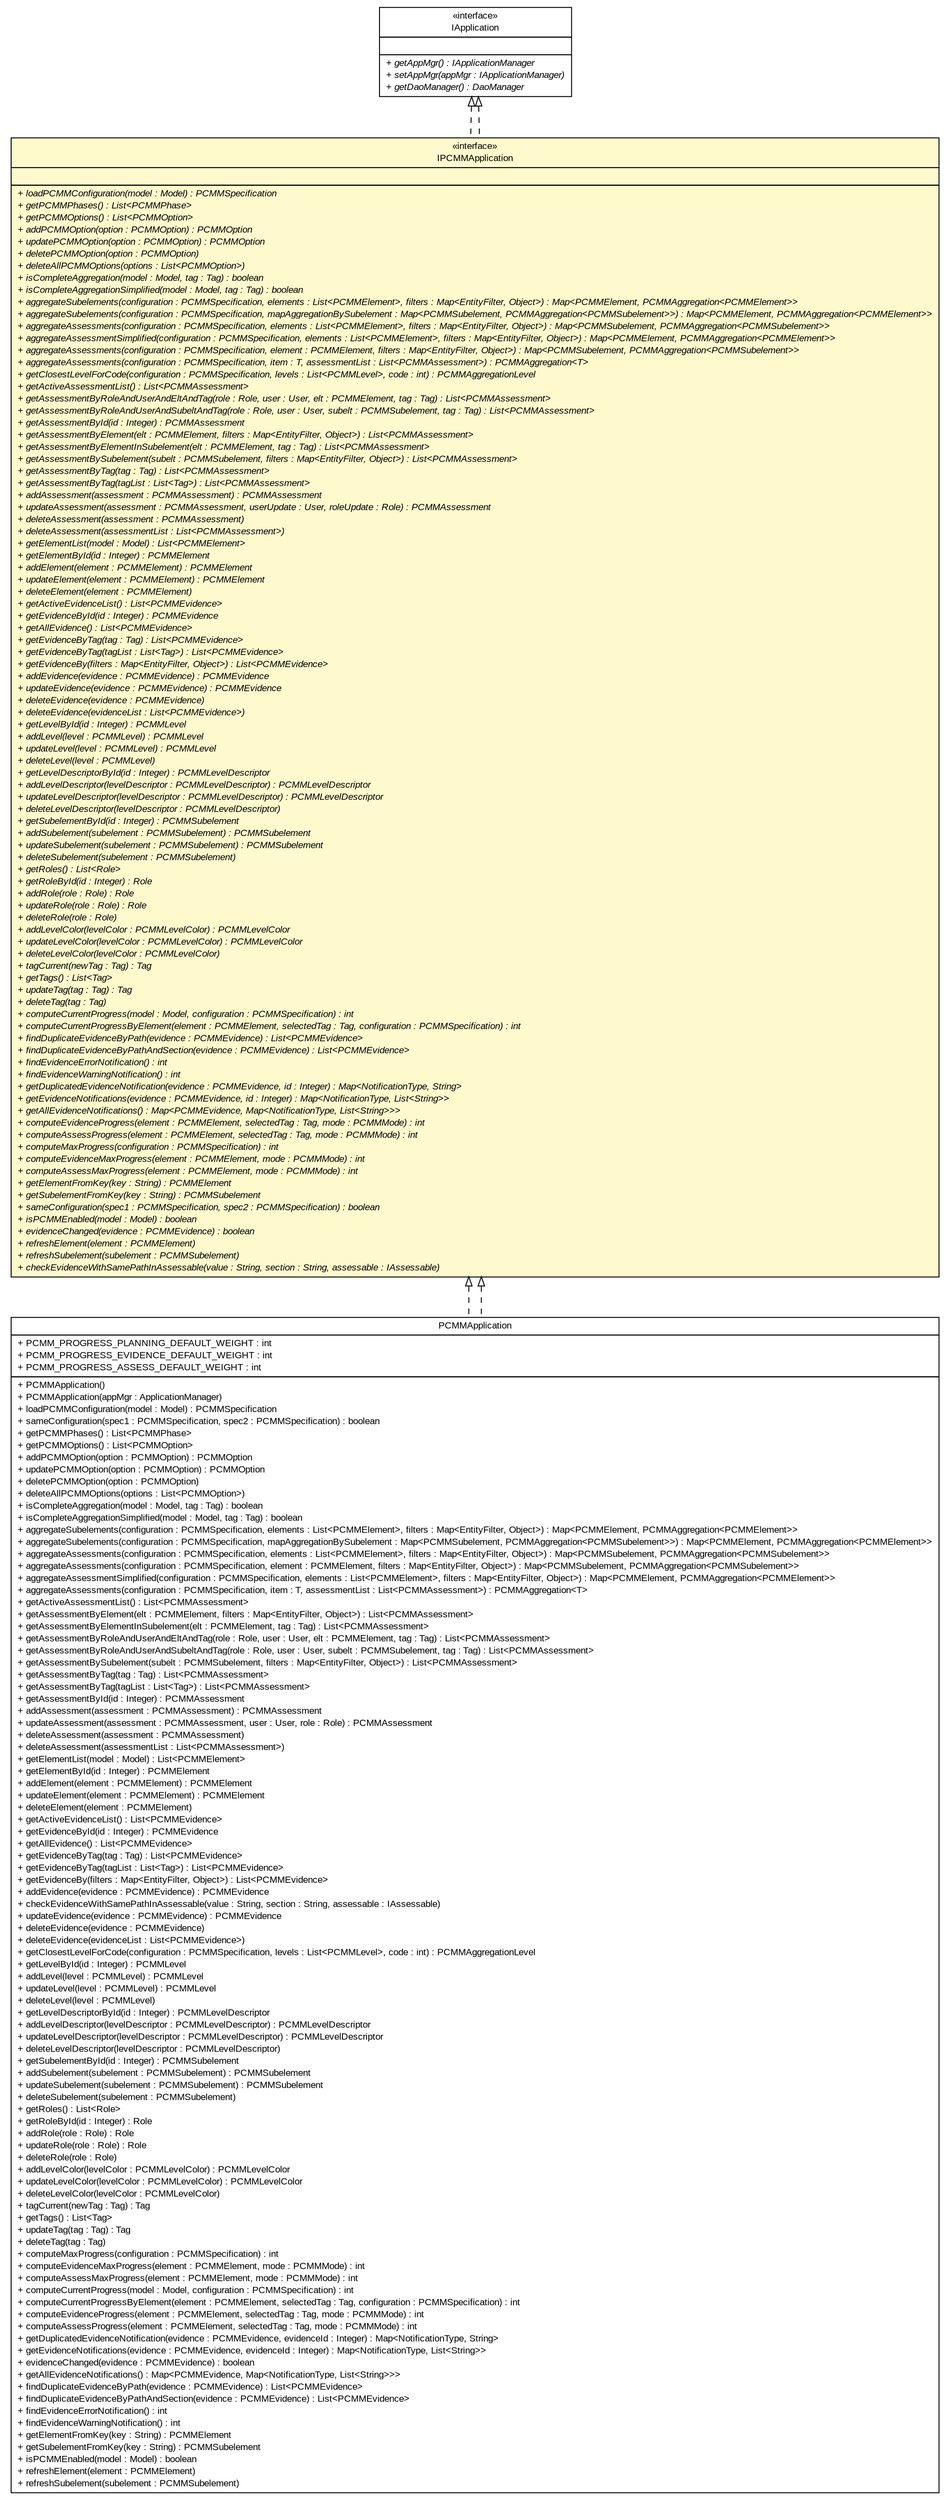 #!/usr/local/bin/dot
#
# Class diagram 
# Generated by UMLGraph version R5_6-24-gf6e263 (http://www.umlgraph.org/)
#

digraph G {
	edge [fontname="arial",fontsize=10,labelfontname="arial",labelfontsize=10];
	node [fontname="arial",fontsize=10,shape=plaintext];
	nodesep=0.25;
	ranksep=0.5;
	// gov.sandia.cf.application.IApplication
	c169462 [label=<<table title="gov.sandia.cf.application.IApplication" border="0" cellborder="1" cellspacing="0" cellpadding="2" port="p" href="./IApplication.html">
		<tr><td><table border="0" cellspacing="0" cellpadding="1">
<tr><td align="center" balign="center"> &#171;interface&#187; </td></tr>
<tr><td align="center" balign="center"> IApplication </td></tr>
		</table></td></tr>
		<tr><td><table border="0" cellspacing="0" cellpadding="1">
<tr><td align="left" balign="left">  </td></tr>
		</table></td></tr>
		<tr><td><table border="0" cellspacing="0" cellpadding="1">
<tr><td align="left" balign="left"><font face="arial italic" point-size="10.0"> + getAppMgr() : IApplicationManager </font></td></tr>
<tr><td align="left" balign="left"><font face="arial italic" point-size="10.0"> + setAppMgr(appMgr : IApplicationManager) </font></td></tr>
<tr><td align="left" balign="left"><font face="arial italic" point-size="10.0"> + getDaoManager() : DaoManager </font></td></tr>
		</table></td></tr>
		</table>>, URL="./IApplication.html", fontname="arial", fontcolor="black", fontsize=10.0];
	// gov.sandia.cf.application.impl.PCMMApplication
	c169490 [label=<<table title="gov.sandia.cf.application.impl.PCMMApplication" border="0" cellborder="1" cellspacing="0" cellpadding="2" port="p" href="./impl/PCMMApplication.html">
		<tr><td><table border="0" cellspacing="0" cellpadding="1">
<tr><td align="center" balign="center"> PCMMApplication </td></tr>
		</table></td></tr>
		<tr><td><table border="0" cellspacing="0" cellpadding="1">
<tr><td align="left" balign="left"> + PCMM_PROGRESS_PLANNING_DEFAULT_WEIGHT : int </td></tr>
<tr><td align="left" balign="left"> + PCMM_PROGRESS_EVIDENCE_DEFAULT_WEIGHT : int </td></tr>
<tr><td align="left" balign="left"> + PCMM_PROGRESS_ASSESS_DEFAULT_WEIGHT : int </td></tr>
		</table></td></tr>
		<tr><td><table border="0" cellspacing="0" cellpadding="1">
<tr><td align="left" balign="left"> + PCMMApplication() </td></tr>
<tr><td align="left" balign="left"> + PCMMApplication(appMgr : ApplicationManager) </td></tr>
<tr><td align="left" balign="left"> + loadPCMMConfiguration(model : Model) : PCMMSpecification </td></tr>
<tr><td align="left" balign="left"> + sameConfiguration(spec1 : PCMMSpecification, spec2 : PCMMSpecification) : boolean </td></tr>
<tr><td align="left" balign="left"> + getPCMMPhases() : List&lt;PCMMPhase&gt; </td></tr>
<tr><td align="left" balign="left"> + getPCMMOptions() : List&lt;PCMMOption&gt; </td></tr>
<tr><td align="left" balign="left"> + addPCMMOption(option : PCMMOption) : PCMMOption </td></tr>
<tr><td align="left" balign="left"> + updatePCMMOption(option : PCMMOption) : PCMMOption </td></tr>
<tr><td align="left" balign="left"> + deletePCMMOption(option : PCMMOption) </td></tr>
<tr><td align="left" balign="left"> + deleteAllPCMMOptions(options : List&lt;PCMMOption&gt;) </td></tr>
<tr><td align="left" balign="left"> + isCompleteAggregation(model : Model, tag : Tag) : boolean </td></tr>
<tr><td align="left" balign="left"> + isCompleteAggregationSimplified(model : Model, tag : Tag) : boolean </td></tr>
<tr><td align="left" balign="left"> + aggregateSubelements(configuration : PCMMSpecification, elements : List&lt;PCMMElement&gt;, filters : Map&lt;EntityFilter, Object&gt;) : Map&lt;PCMMElement, PCMMAggregation&lt;PCMMElement&gt;&gt; </td></tr>
<tr><td align="left" balign="left"> + aggregateSubelements(configuration : PCMMSpecification, mapAggregationBySubelement : Map&lt;PCMMSubelement, PCMMAggregation&lt;PCMMSubelement&gt;&gt;) : Map&lt;PCMMElement, PCMMAggregation&lt;PCMMElement&gt;&gt; </td></tr>
<tr><td align="left" balign="left"> + aggregateAssessments(configuration : PCMMSpecification, elements : List&lt;PCMMElement&gt;, filters : Map&lt;EntityFilter, Object&gt;) : Map&lt;PCMMSubelement, PCMMAggregation&lt;PCMMSubelement&gt;&gt; </td></tr>
<tr><td align="left" balign="left"> + aggregateAssessments(configuration : PCMMSpecification, element : PCMMElement, filters : Map&lt;EntityFilter, Object&gt;) : Map&lt;PCMMSubelement, PCMMAggregation&lt;PCMMSubelement&gt;&gt; </td></tr>
<tr><td align="left" balign="left"> + aggregateAssessmentSimplified(configuration : PCMMSpecification, elements : List&lt;PCMMElement&gt;, filters : Map&lt;EntityFilter, Object&gt;) : Map&lt;PCMMElement, PCMMAggregation&lt;PCMMElement&gt;&gt; </td></tr>
<tr><td align="left" balign="left"> + aggregateAssessments(configuration : PCMMSpecification, item : T, assessmentList : List&lt;PCMMAssessment&gt;) : PCMMAggregation&lt;T&gt; </td></tr>
<tr><td align="left" balign="left"> + getActiveAssessmentList() : List&lt;PCMMAssessment&gt; </td></tr>
<tr><td align="left" balign="left"> + getAssessmentByElement(elt : PCMMElement, filters : Map&lt;EntityFilter, Object&gt;) : List&lt;PCMMAssessment&gt; </td></tr>
<tr><td align="left" balign="left"> + getAssessmentByElementInSubelement(elt : PCMMElement, tag : Tag) : List&lt;PCMMAssessment&gt; </td></tr>
<tr><td align="left" balign="left"> + getAssessmentByRoleAndUserAndEltAndTag(role : Role, user : User, elt : PCMMElement, tag : Tag) : List&lt;PCMMAssessment&gt; </td></tr>
<tr><td align="left" balign="left"> + getAssessmentByRoleAndUserAndSubeltAndTag(role : Role, user : User, subelt : PCMMSubelement, tag : Tag) : List&lt;PCMMAssessment&gt; </td></tr>
<tr><td align="left" balign="left"> + getAssessmentBySubelement(subelt : PCMMSubelement, filters : Map&lt;EntityFilter, Object&gt;) : List&lt;PCMMAssessment&gt; </td></tr>
<tr><td align="left" balign="left"> + getAssessmentByTag(tag : Tag) : List&lt;PCMMAssessment&gt; </td></tr>
<tr><td align="left" balign="left"> + getAssessmentByTag(tagList : List&lt;Tag&gt;) : List&lt;PCMMAssessment&gt; </td></tr>
<tr><td align="left" balign="left"> + getAssessmentById(id : Integer) : PCMMAssessment </td></tr>
<tr><td align="left" balign="left"> + addAssessment(assessment : PCMMAssessment) : PCMMAssessment </td></tr>
<tr><td align="left" balign="left"> + updateAssessment(assessment : PCMMAssessment, user : User, role : Role) : PCMMAssessment </td></tr>
<tr><td align="left" balign="left"> + deleteAssessment(assessment : PCMMAssessment) </td></tr>
<tr><td align="left" balign="left"> + deleteAssessment(assessmentList : List&lt;PCMMAssessment&gt;) </td></tr>
<tr><td align="left" balign="left"> + getElementList(model : Model) : List&lt;PCMMElement&gt; </td></tr>
<tr><td align="left" balign="left"> + getElementById(id : Integer) : PCMMElement </td></tr>
<tr><td align="left" balign="left"> + addElement(element : PCMMElement) : PCMMElement </td></tr>
<tr><td align="left" balign="left"> + updateElement(element : PCMMElement) : PCMMElement </td></tr>
<tr><td align="left" balign="left"> + deleteElement(element : PCMMElement) </td></tr>
<tr><td align="left" balign="left"> + getActiveEvidenceList() : List&lt;PCMMEvidence&gt; </td></tr>
<tr><td align="left" balign="left"> + getEvidenceById(id : Integer) : PCMMEvidence </td></tr>
<tr><td align="left" balign="left"> + getAllEvidence() : List&lt;PCMMEvidence&gt; </td></tr>
<tr><td align="left" balign="left"> + getEvidenceByTag(tag : Tag) : List&lt;PCMMEvidence&gt; </td></tr>
<tr><td align="left" balign="left"> + getEvidenceByTag(tagList : List&lt;Tag&gt;) : List&lt;PCMMEvidence&gt; </td></tr>
<tr><td align="left" balign="left"> + getEvidenceBy(filters : Map&lt;EntityFilter, Object&gt;) : List&lt;PCMMEvidence&gt; </td></tr>
<tr><td align="left" balign="left"> + addEvidence(evidence : PCMMEvidence) : PCMMEvidence </td></tr>
<tr><td align="left" balign="left"> + checkEvidenceWithSamePathInAssessable(value : String, section : String, assessable : IAssessable) </td></tr>
<tr><td align="left" balign="left"> + updateEvidence(evidence : PCMMEvidence) : PCMMEvidence </td></tr>
<tr><td align="left" balign="left"> + deleteEvidence(evidence : PCMMEvidence) </td></tr>
<tr><td align="left" balign="left"> + deleteEvidence(evidenceList : List&lt;PCMMEvidence&gt;) </td></tr>
<tr><td align="left" balign="left"> + getClosestLevelForCode(configuration : PCMMSpecification, levels : List&lt;PCMMLevel&gt;, code : int) : PCMMAggregationLevel </td></tr>
<tr><td align="left" balign="left"> + getLevelById(id : Integer) : PCMMLevel </td></tr>
<tr><td align="left" balign="left"> + addLevel(level : PCMMLevel) : PCMMLevel </td></tr>
<tr><td align="left" balign="left"> + updateLevel(level : PCMMLevel) : PCMMLevel </td></tr>
<tr><td align="left" balign="left"> + deleteLevel(level : PCMMLevel) </td></tr>
<tr><td align="left" balign="left"> + getLevelDescriptorById(id : Integer) : PCMMLevelDescriptor </td></tr>
<tr><td align="left" balign="left"> + addLevelDescriptor(levelDescriptor : PCMMLevelDescriptor) : PCMMLevelDescriptor </td></tr>
<tr><td align="left" balign="left"> + updateLevelDescriptor(levelDescriptor : PCMMLevelDescriptor) : PCMMLevelDescriptor </td></tr>
<tr><td align="left" balign="left"> + deleteLevelDescriptor(levelDescriptor : PCMMLevelDescriptor) </td></tr>
<tr><td align="left" balign="left"> + getSubelementById(id : Integer) : PCMMSubelement </td></tr>
<tr><td align="left" balign="left"> + addSubelement(subelement : PCMMSubelement) : PCMMSubelement </td></tr>
<tr><td align="left" balign="left"> + updateSubelement(subelement : PCMMSubelement) : PCMMSubelement </td></tr>
<tr><td align="left" balign="left"> + deleteSubelement(subelement : PCMMSubelement) </td></tr>
<tr><td align="left" balign="left"> + getRoles() : List&lt;Role&gt; </td></tr>
<tr><td align="left" balign="left"> + getRoleById(id : Integer) : Role </td></tr>
<tr><td align="left" balign="left"> + addRole(role : Role) : Role </td></tr>
<tr><td align="left" balign="left"> + updateRole(role : Role) : Role </td></tr>
<tr><td align="left" balign="left"> + deleteRole(role : Role) </td></tr>
<tr><td align="left" balign="left"> + addLevelColor(levelColor : PCMMLevelColor) : PCMMLevelColor </td></tr>
<tr><td align="left" balign="left"> + updateLevelColor(levelColor : PCMMLevelColor) : PCMMLevelColor </td></tr>
<tr><td align="left" balign="left"> + deleteLevelColor(levelColor : PCMMLevelColor) </td></tr>
<tr><td align="left" balign="left"> + tagCurrent(newTag : Tag) : Tag </td></tr>
<tr><td align="left" balign="left"> + getTags() : List&lt;Tag&gt; </td></tr>
<tr><td align="left" balign="left"> + updateTag(tag : Tag) : Tag </td></tr>
<tr><td align="left" balign="left"> + deleteTag(tag : Tag) </td></tr>
<tr><td align="left" balign="left"> + computeMaxProgress(configuration : PCMMSpecification) : int </td></tr>
<tr><td align="left" balign="left"> + computeEvidenceMaxProgress(element : PCMMElement, mode : PCMMMode) : int </td></tr>
<tr><td align="left" balign="left"> + computeAssessMaxProgress(element : PCMMElement, mode : PCMMMode) : int </td></tr>
<tr><td align="left" balign="left"> + computeCurrentProgress(model : Model, configuration : PCMMSpecification) : int </td></tr>
<tr><td align="left" balign="left"> + computeCurrentProgressByElement(element : PCMMElement, selectedTag : Tag, configuration : PCMMSpecification) : int </td></tr>
<tr><td align="left" balign="left"> + computeEvidenceProgress(element : PCMMElement, selectedTag : Tag, mode : PCMMMode) : int </td></tr>
<tr><td align="left" balign="left"> + computeAssessProgress(element : PCMMElement, selectedTag : Tag, mode : PCMMMode) : int </td></tr>
<tr><td align="left" balign="left"> + getDuplicatedEvidenceNotification(evidence : PCMMEvidence, evidenceId : Integer) : Map&lt;NotificationType, String&gt; </td></tr>
<tr><td align="left" balign="left"> + getEvidenceNotifications(evidence : PCMMEvidence, evidenceId : Integer) : Map&lt;NotificationType, List&lt;String&gt;&gt; </td></tr>
<tr><td align="left" balign="left"> + evidenceChanged(evidence : PCMMEvidence) : boolean </td></tr>
<tr><td align="left" balign="left"> + getAllEvidenceNotifications() : Map&lt;PCMMEvidence, Map&lt;NotificationType, List&lt;String&gt;&gt;&gt; </td></tr>
<tr><td align="left" balign="left"> + findDuplicateEvidenceByPath(evidence : PCMMEvidence) : List&lt;PCMMEvidence&gt; </td></tr>
<tr><td align="left" balign="left"> + findDuplicateEvidenceByPathAndSection(evidence : PCMMEvidence) : List&lt;PCMMEvidence&gt; </td></tr>
<tr><td align="left" balign="left"> + findEvidenceErrorNotification() : int </td></tr>
<tr><td align="left" balign="left"> + findEvidenceWarningNotification() : int </td></tr>
<tr><td align="left" balign="left"> + getElementFromKey(key : String) : PCMMElement </td></tr>
<tr><td align="left" balign="left"> + getSubelementFromKey(key : String) : PCMMSubelement </td></tr>
<tr><td align="left" balign="left"> + isPCMMEnabled(model : Model) : boolean </td></tr>
<tr><td align="left" balign="left"> + refreshElement(element : PCMMElement) </td></tr>
<tr><td align="left" balign="left"> + refreshSubelement(subelement : PCMMSubelement) </td></tr>
		</table></td></tr>
		</table>>, URL="./impl/PCMMApplication.html", fontname="arial", fontcolor="black", fontsize=10.0];
	// gov.sandia.cf.application.IPCMMApplication
	c169502 [label=<<table title="gov.sandia.cf.application.IPCMMApplication" border="0" cellborder="1" cellspacing="0" cellpadding="2" port="p" bgcolor="lemonChiffon" href="./IPCMMApplication.html">
		<tr><td><table border="0" cellspacing="0" cellpadding="1">
<tr><td align="center" balign="center"> &#171;interface&#187; </td></tr>
<tr><td align="center" balign="center"> IPCMMApplication </td></tr>
		</table></td></tr>
		<tr><td><table border="0" cellspacing="0" cellpadding="1">
<tr><td align="left" balign="left">  </td></tr>
		</table></td></tr>
		<tr><td><table border="0" cellspacing="0" cellpadding="1">
<tr><td align="left" balign="left"><font face="arial italic" point-size="10.0"> + loadPCMMConfiguration(model : Model) : PCMMSpecification </font></td></tr>
<tr><td align="left" balign="left"><font face="arial italic" point-size="10.0"> + getPCMMPhases() : List&lt;PCMMPhase&gt; </font></td></tr>
<tr><td align="left" balign="left"><font face="arial italic" point-size="10.0"> + getPCMMOptions() : List&lt;PCMMOption&gt; </font></td></tr>
<tr><td align="left" balign="left"><font face="arial italic" point-size="10.0"> + addPCMMOption(option : PCMMOption) : PCMMOption </font></td></tr>
<tr><td align="left" balign="left"><font face="arial italic" point-size="10.0"> + updatePCMMOption(option : PCMMOption) : PCMMOption </font></td></tr>
<tr><td align="left" balign="left"><font face="arial italic" point-size="10.0"> + deletePCMMOption(option : PCMMOption) </font></td></tr>
<tr><td align="left" balign="left"><font face="arial italic" point-size="10.0"> + deleteAllPCMMOptions(options : List&lt;PCMMOption&gt;) </font></td></tr>
<tr><td align="left" balign="left"><font face="arial italic" point-size="10.0"> + isCompleteAggregation(model : Model, tag : Tag) : boolean </font></td></tr>
<tr><td align="left" balign="left"><font face="arial italic" point-size="10.0"> + isCompleteAggregationSimplified(model : Model, tag : Tag) : boolean </font></td></tr>
<tr><td align="left" balign="left"><font face="arial italic" point-size="10.0"> + aggregateSubelements(configuration : PCMMSpecification, elements : List&lt;PCMMElement&gt;, filters : Map&lt;EntityFilter, Object&gt;) : Map&lt;PCMMElement, PCMMAggregation&lt;PCMMElement&gt;&gt; </font></td></tr>
<tr><td align="left" balign="left"><font face="arial italic" point-size="10.0"> + aggregateSubelements(configuration : PCMMSpecification, mapAggregationBySubelement : Map&lt;PCMMSubelement, PCMMAggregation&lt;PCMMSubelement&gt;&gt;) : Map&lt;PCMMElement, PCMMAggregation&lt;PCMMElement&gt;&gt; </font></td></tr>
<tr><td align="left" balign="left"><font face="arial italic" point-size="10.0"> + aggregateAssessments(configuration : PCMMSpecification, elements : List&lt;PCMMElement&gt;, filters : Map&lt;EntityFilter, Object&gt;) : Map&lt;PCMMSubelement, PCMMAggregation&lt;PCMMSubelement&gt;&gt; </font></td></tr>
<tr><td align="left" balign="left"><font face="arial italic" point-size="10.0"> + aggregateAssessmentSimplified(configuration : PCMMSpecification, elements : List&lt;PCMMElement&gt;, filters : Map&lt;EntityFilter, Object&gt;) : Map&lt;PCMMElement, PCMMAggregation&lt;PCMMElement&gt;&gt; </font></td></tr>
<tr><td align="left" balign="left"><font face="arial italic" point-size="10.0"> + aggregateAssessments(configuration : PCMMSpecification, element : PCMMElement, filters : Map&lt;EntityFilter, Object&gt;) : Map&lt;PCMMSubelement, PCMMAggregation&lt;PCMMSubelement&gt;&gt; </font></td></tr>
<tr><td align="left" balign="left"><font face="arial italic" point-size="10.0"> + aggregateAssessments(configuration : PCMMSpecification, item : T, assessmentList : List&lt;PCMMAssessment&gt;) : PCMMAggregation&lt;T&gt; </font></td></tr>
<tr><td align="left" balign="left"><font face="arial italic" point-size="10.0"> + getClosestLevelForCode(configuration : PCMMSpecification, levels : List&lt;PCMMLevel&gt;, code : int) : PCMMAggregationLevel </font></td></tr>
<tr><td align="left" balign="left"><font face="arial italic" point-size="10.0"> + getActiveAssessmentList() : List&lt;PCMMAssessment&gt; </font></td></tr>
<tr><td align="left" balign="left"><font face="arial italic" point-size="10.0"> + getAssessmentByRoleAndUserAndEltAndTag(role : Role, user : User, elt : PCMMElement, tag : Tag) : List&lt;PCMMAssessment&gt; </font></td></tr>
<tr><td align="left" balign="left"><font face="arial italic" point-size="10.0"> + getAssessmentByRoleAndUserAndSubeltAndTag(role : Role, user : User, subelt : PCMMSubelement, tag : Tag) : List&lt;PCMMAssessment&gt; </font></td></tr>
<tr><td align="left" balign="left"><font face="arial italic" point-size="10.0"> + getAssessmentById(id : Integer) : PCMMAssessment </font></td></tr>
<tr><td align="left" balign="left"><font face="arial italic" point-size="10.0"> + getAssessmentByElement(elt : PCMMElement, filters : Map&lt;EntityFilter, Object&gt;) : List&lt;PCMMAssessment&gt; </font></td></tr>
<tr><td align="left" balign="left"><font face="arial italic" point-size="10.0"> + getAssessmentByElementInSubelement(elt : PCMMElement, tag : Tag) : List&lt;PCMMAssessment&gt; </font></td></tr>
<tr><td align="left" balign="left"><font face="arial italic" point-size="10.0"> + getAssessmentBySubelement(subelt : PCMMSubelement, filters : Map&lt;EntityFilter, Object&gt;) : List&lt;PCMMAssessment&gt; </font></td></tr>
<tr><td align="left" balign="left"><font face="arial italic" point-size="10.0"> + getAssessmentByTag(tag : Tag) : List&lt;PCMMAssessment&gt; </font></td></tr>
<tr><td align="left" balign="left"><font face="arial italic" point-size="10.0"> + getAssessmentByTag(tagList : List&lt;Tag&gt;) : List&lt;PCMMAssessment&gt; </font></td></tr>
<tr><td align="left" balign="left"><font face="arial italic" point-size="10.0"> + addAssessment(assessment : PCMMAssessment) : PCMMAssessment </font></td></tr>
<tr><td align="left" balign="left"><font face="arial italic" point-size="10.0"> + updateAssessment(assessment : PCMMAssessment, userUpdate : User, roleUpdate : Role) : PCMMAssessment </font></td></tr>
<tr><td align="left" balign="left"><font face="arial italic" point-size="10.0"> + deleteAssessment(assessment : PCMMAssessment) </font></td></tr>
<tr><td align="left" balign="left"><font face="arial italic" point-size="10.0"> + deleteAssessment(assessmentList : List&lt;PCMMAssessment&gt;) </font></td></tr>
<tr><td align="left" balign="left"><font face="arial italic" point-size="10.0"> + getElementList(model : Model) : List&lt;PCMMElement&gt; </font></td></tr>
<tr><td align="left" balign="left"><font face="arial italic" point-size="10.0"> + getElementById(id : Integer) : PCMMElement </font></td></tr>
<tr><td align="left" balign="left"><font face="arial italic" point-size="10.0"> + addElement(element : PCMMElement) : PCMMElement </font></td></tr>
<tr><td align="left" balign="left"><font face="arial italic" point-size="10.0"> + updateElement(element : PCMMElement) : PCMMElement </font></td></tr>
<tr><td align="left" balign="left"><font face="arial italic" point-size="10.0"> + deleteElement(element : PCMMElement) </font></td></tr>
<tr><td align="left" balign="left"><font face="arial italic" point-size="10.0"> + getActiveEvidenceList() : List&lt;PCMMEvidence&gt; </font></td></tr>
<tr><td align="left" balign="left"><font face="arial italic" point-size="10.0"> + getEvidenceById(id : Integer) : PCMMEvidence </font></td></tr>
<tr><td align="left" balign="left"><font face="arial italic" point-size="10.0"> + getAllEvidence() : List&lt;PCMMEvidence&gt; </font></td></tr>
<tr><td align="left" balign="left"><font face="arial italic" point-size="10.0"> + getEvidenceByTag(tag : Tag) : List&lt;PCMMEvidence&gt; </font></td></tr>
<tr><td align="left" balign="left"><font face="arial italic" point-size="10.0"> + getEvidenceByTag(tagList : List&lt;Tag&gt;) : List&lt;PCMMEvidence&gt; </font></td></tr>
<tr><td align="left" balign="left"><font face="arial italic" point-size="10.0"> + getEvidenceBy(filters : Map&lt;EntityFilter, Object&gt;) : List&lt;PCMMEvidence&gt; </font></td></tr>
<tr><td align="left" balign="left"><font face="arial italic" point-size="10.0"> + addEvidence(evidence : PCMMEvidence) : PCMMEvidence </font></td></tr>
<tr><td align="left" balign="left"><font face="arial italic" point-size="10.0"> + updateEvidence(evidence : PCMMEvidence) : PCMMEvidence </font></td></tr>
<tr><td align="left" balign="left"><font face="arial italic" point-size="10.0"> + deleteEvidence(evidence : PCMMEvidence) </font></td></tr>
<tr><td align="left" balign="left"><font face="arial italic" point-size="10.0"> + deleteEvidence(evidenceList : List&lt;PCMMEvidence&gt;) </font></td></tr>
<tr><td align="left" balign="left"><font face="arial italic" point-size="10.0"> + getLevelById(id : Integer) : PCMMLevel </font></td></tr>
<tr><td align="left" balign="left"><font face="arial italic" point-size="10.0"> + addLevel(level : PCMMLevel) : PCMMLevel </font></td></tr>
<tr><td align="left" balign="left"><font face="arial italic" point-size="10.0"> + updateLevel(level : PCMMLevel) : PCMMLevel </font></td></tr>
<tr><td align="left" balign="left"><font face="arial italic" point-size="10.0"> + deleteLevel(level : PCMMLevel) </font></td></tr>
<tr><td align="left" balign="left"><font face="arial italic" point-size="10.0"> + getLevelDescriptorById(id : Integer) : PCMMLevelDescriptor </font></td></tr>
<tr><td align="left" balign="left"><font face="arial italic" point-size="10.0"> + addLevelDescriptor(levelDescriptor : PCMMLevelDescriptor) : PCMMLevelDescriptor </font></td></tr>
<tr><td align="left" balign="left"><font face="arial italic" point-size="10.0"> + updateLevelDescriptor(levelDescriptor : PCMMLevelDescriptor) : PCMMLevelDescriptor </font></td></tr>
<tr><td align="left" balign="left"><font face="arial italic" point-size="10.0"> + deleteLevelDescriptor(levelDescriptor : PCMMLevelDescriptor) </font></td></tr>
<tr><td align="left" balign="left"><font face="arial italic" point-size="10.0"> + getSubelementById(id : Integer) : PCMMSubelement </font></td></tr>
<tr><td align="left" balign="left"><font face="arial italic" point-size="10.0"> + addSubelement(subelement : PCMMSubelement) : PCMMSubelement </font></td></tr>
<tr><td align="left" balign="left"><font face="arial italic" point-size="10.0"> + updateSubelement(subelement : PCMMSubelement) : PCMMSubelement </font></td></tr>
<tr><td align="left" balign="left"><font face="arial italic" point-size="10.0"> + deleteSubelement(subelement : PCMMSubelement) </font></td></tr>
<tr><td align="left" balign="left"><font face="arial italic" point-size="10.0"> + getRoles() : List&lt;Role&gt; </font></td></tr>
<tr><td align="left" balign="left"><font face="arial italic" point-size="10.0"> + getRoleById(id : Integer) : Role </font></td></tr>
<tr><td align="left" balign="left"><font face="arial italic" point-size="10.0"> + addRole(role : Role) : Role </font></td></tr>
<tr><td align="left" balign="left"><font face="arial italic" point-size="10.0"> + updateRole(role : Role) : Role </font></td></tr>
<tr><td align="left" balign="left"><font face="arial italic" point-size="10.0"> + deleteRole(role : Role) </font></td></tr>
<tr><td align="left" balign="left"><font face="arial italic" point-size="10.0"> + addLevelColor(levelColor : PCMMLevelColor) : PCMMLevelColor </font></td></tr>
<tr><td align="left" balign="left"><font face="arial italic" point-size="10.0"> + updateLevelColor(levelColor : PCMMLevelColor) : PCMMLevelColor </font></td></tr>
<tr><td align="left" balign="left"><font face="arial italic" point-size="10.0"> + deleteLevelColor(levelColor : PCMMLevelColor) </font></td></tr>
<tr><td align="left" balign="left"><font face="arial italic" point-size="10.0"> + tagCurrent(newTag : Tag) : Tag </font></td></tr>
<tr><td align="left" balign="left"><font face="arial italic" point-size="10.0"> + getTags() : List&lt;Tag&gt; </font></td></tr>
<tr><td align="left" balign="left"><font face="arial italic" point-size="10.0"> + updateTag(tag : Tag) : Tag </font></td></tr>
<tr><td align="left" balign="left"><font face="arial italic" point-size="10.0"> + deleteTag(tag : Tag) </font></td></tr>
<tr><td align="left" balign="left"><font face="arial italic" point-size="10.0"> + computeCurrentProgress(model : Model, configuration : PCMMSpecification) : int </font></td></tr>
<tr><td align="left" balign="left"><font face="arial italic" point-size="10.0"> + computeCurrentProgressByElement(element : PCMMElement, selectedTag : Tag, configuration : PCMMSpecification) : int </font></td></tr>
<tr><td align="left" balign="left"><font face="arial italic" point-size="10.0"> + findDuplicateEvidenceByPath(evidence : PCMMEvidence) : List&lt;PCMMEvidence&gt; </font></td></tr>
<tr><td align="left" balign="left"><font face="arial italic" point-size="10.0"> + findDuplicateEvidenceByPathAndSection(evidence : PCMMEvidence) : List&lt;PCMMEvidence&gt; </font></td></tr>
<tr><td align="left" balign="left"><font face="arial italic" point-size="10.0"> + findEvidenceErrorNotification() : int </font></td></tr>
<tr><td align="left" balign="left"><font face="arial italic" point-size="10.0"> + findEvidenceWarningNotification() : int </font></td></tr>
<tr><td align="left" balign="left"><font face="arial italic" point-size="10.0"> + getDuplicatedEvidenceNotification(evidence : PCMMEvidence, id : Integer) : Map&lt;NotificationType, String&gt; </font></td></tr>
<tr><td align="left" balign="left"><font face="arial italic" point-size="10.0"> + getEvidenceNotifications(evidence : PCMMEvidence, id : Integer) : Map&lt;NotificationType, List&lt;String&gt;&gt; </font></td></tr>
<tr><td align="left" balign="left"><font face="arial italic" point-size="10.0"> + getAllEvidenceNotifications() : Map&lt;PCMMEvidence, Map&lt;NotificationType, List&lt;String&gt;&gt;&gt; </font></td></tr>
<tr><td align="left" balign="left"><font face="arial italic" point-size="10.0"> + computeEvidenceProgress(element : PCMMElement, selectedTag : Tag, mode : PCMMMode) : int </font></td></tr>
<tr><td align="left" balign="left"><font face="arial italic" point-size="10.0"> + computeAssessProgress(element : PCMMElement, selectedTag : Tag, mode : PCMMMode) : int </font></td></tr>
<tr><td align="left" balign="left"><font face="arial italic" point-size="10.0"> + computeMaxProgress(configuration : PCMMSpecification) : int </font></td></tr>
<tr><td align="left" balign="left"><font face="arial italic" point-size="10.0"> + computeEvidenceMaxProgress(element : PCMMElement, mode : PCMMMode) : int </font></td></tr>
<tr><td align="left" balign="left"><font face="arial italic" point-size="10.0"> + computeAssessMaxProgress(element : PCMMElement, mode : PCMMMode) : int </font></td></tr>
<tr><td align="left" balign="left"><font face="arial italic" point-size="10.0"> + getElementFromKey(key : String) : PCMMElement </font></td></tr>
<tr><td align="left" balign="left"><font face="arial italic" point-size="10.0"> + getSubelementFromKey(key : String) : PCMMSubelement </font></td></tr>
<tr><td align="left" balign="left"><font face="arial italic" point-size="10.0"> + sameConfiguration(spec1 : PCMMSpecification, spec2 : PCMMSpecification) : boolean </font></td></tr>
<tr><td align="left" balign="left"><font face="arial italic" point-size="10.0"> + isPCMMEnabled(model : Model) : boolean </font></td></tr>
<tr><td align="left" balign="left"><font face="arial italic" point-size="10.0"> + evidenceChanged(evidence : PCMMEvidence) : boolean </font></td></tr>
<tr><td align="left" balign="left"><font face="arial italic" point-size="10.0"> + refreshElement(element : PCMMElement) </font></td></tr>
<tr><td align="left" balign="left"><font face="arial italic" point-size="10.0"> + refreshSubelement(subelement : PCMMSubelement) </font></td></tr>
<tr><td align="left" balign="left"><font face="arial italic" point-size="10.0"> + checkEvidenceWithSamePathInAssessable(value : String, section : String, assessable : IAssessable) </font></td></tr>
		</table></td></tr>
		</table>>, URL="./IPCMMApplication.html", fontname="arial", fontcolor="black", fontsize=10.0];
	//gov.sandia.cf.application.impl.PCMMApplication implements gov.sandia.cf.application.IPCMMApplication
	c169502:p -> c169490:p [dir=back,arrowtail=empty,style=dashed];
	//gov.sandia.cf.application.IPCMMApplication implements gov.sandia.cf.application.IApplication
	c169462:p -> c169502:p [dir=back,arrowtail=empty,style=dashed];
	//gov.sandia.cf.application.IPCMMApplication implements gov.sandia.cf.application.IApplication
	c169462:p -> c169502:p [dir=back,arrowtail=empty,style=dashed];
	//gov.sandia.cf.application.impl.PCMMApplication implements gov.sandia.cf.application.IPCMMApplication
	c169502:p -> c169490:p [dir=back,arrowtail=empty,style=dashed];
}

